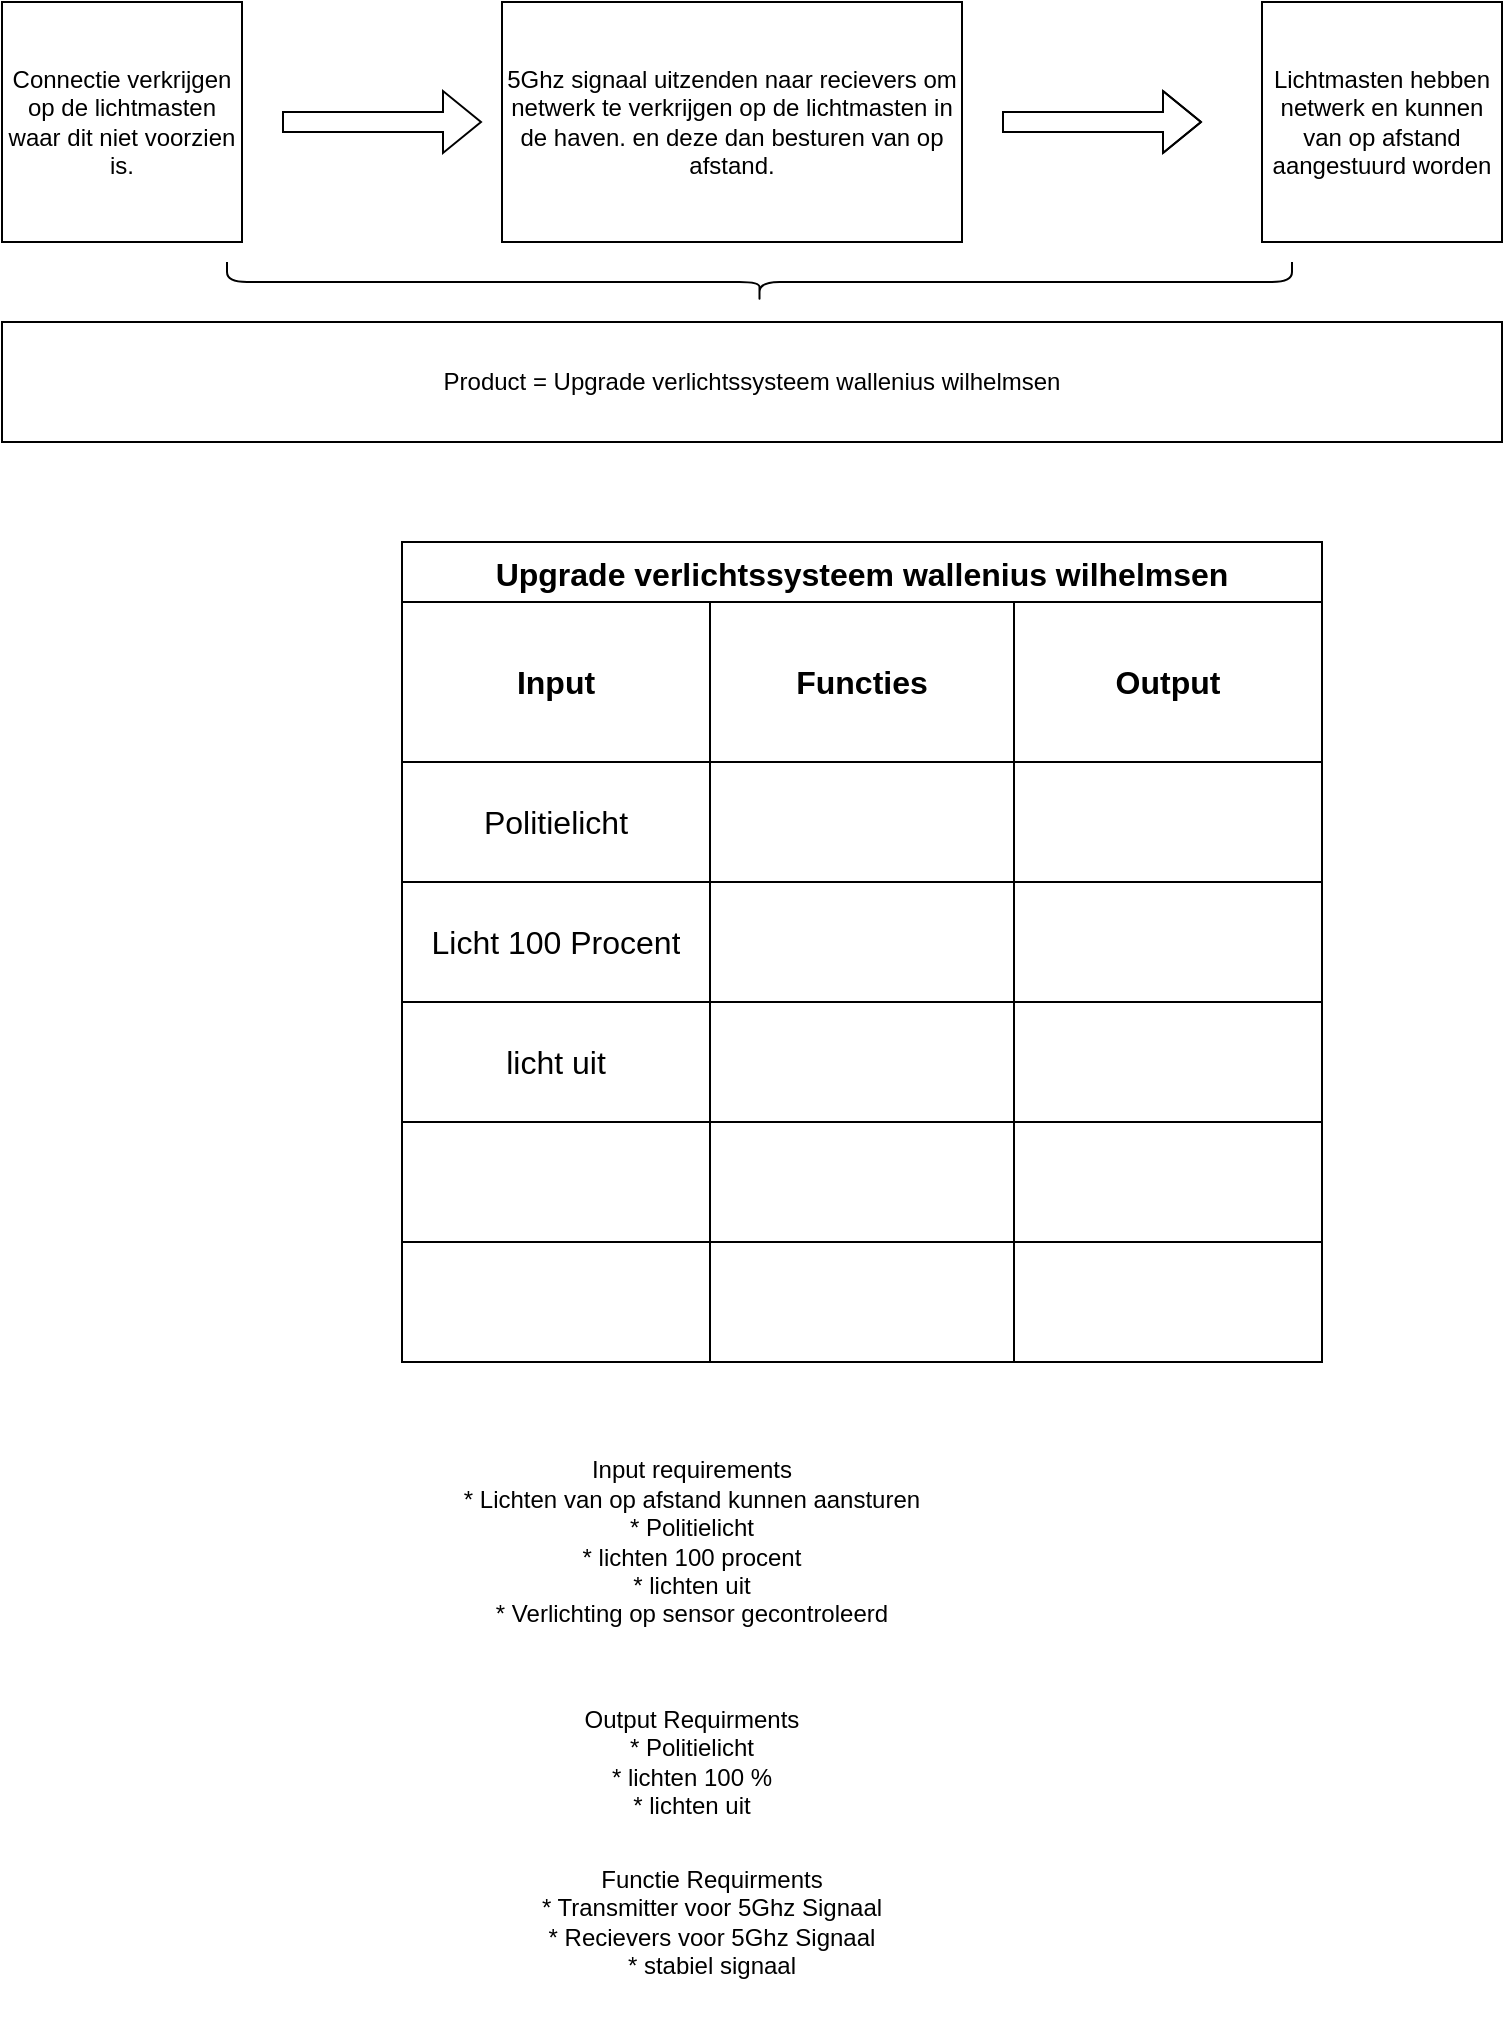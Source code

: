 <mxfile version="21.3.5" type="device">
  <diagram name="Page-1" id="2YBvvXClWsGukQMizWep">
    <mxGraphModel dx="825" dy="736" grid="1" gridSize="10" guides="1" tooltips="1" connect="1" arrows="1" fold="1" page="1" pageScale="1" pageWidth="850" pageHeight="1100" math="0" shadow="0">
      <root>
        <mxCell id="0" />
        <mxCell id="1" parent="0" />
        <mxCell id="CrQSuBvSUl4YXEDlKpVm-1" value="Connectie verkrijgen op de lichtmasten waar dit niet voorzien is." style="whiteSpace=wrap;html=1;aspect=fixed;" parent="1" vertex="1">
          <mxGeometry x="40" y="80" width="120" height="120" as="geometry" />
        </mxCell>
        <mxCell id="CrQSuBvSUl4YXEDlKpVm-3" value="" style="shape=flexArrow;endArrow=classic;html=1;rounded=0;" parent="1" edge="1">
          <mxGeometry width="50" height="50" relative="1" as="geometry">
            <mxPoint x="180" y="140" as="sourcePoint" />
            <mxPoint x="280" y="140" as="targetPoint" />
          </mxGeometry>
        </mxCell>
        <mxCell id="CrQSuBvSUl4YXEDlKpVm-5" value="5Ghz signaal uitzenden naar recievers om netwerk te verkrijgen op de lichtmasten in de haven. en deze dan besturen van op afstand." style="rounded=0;whiteSpace=wrap;html=1;" parent="1" vertex="1">
          <mxGeometry x="290" y="80" width="230" height="120" as="geometry" />
        </mxCell>
        <mxCell id="CrQSuBvSUl4YXEDlKpVm-6" value="" style="shape=flexArrow;endArrow=classic;html=1;rounded=0;" parent="1" edge="1">
          <mxGeometry width="50" height="50" relative="1" as="geometry">
            <mxPoint x="540" y="140" as="sourcePoint" />
            <mxPoint x="640" y="140" as="targetPoint" />
            <Array as="points">
              <mxPoint x="620" y="140" />
            </Array>
          </mxGeometry>
        </mxCell>
        <mxCell id="CrQSuBvSUl4YXEDlKpVm-7" value="Lichtmasten hebben netwerk en kunnen van op afstand aangestuurd worden" style="rounded=0;whiteSpace=wrap;html=1;" parent="1" vertex="1">
          <mxGeometry x="670" y="80" width="120" height="120" as="geometry" />
        </mxCell>
        <mxCell id="CrQSuBvSUl4YXEDlKpVm-8" value="Product = Upgrade verlichtssysteem wallenius wilhelmsen" style="rounded=0;whiteSpace=wrap;html=1;" parent="1" vertex="1">
          <mxGeometry x="40" y="240" width="750" height="60" as="geometry" />
        </mxCell>
        <mxCell id="CrQSuBvSUl4YXEDlKpVm-9" value="" style="shape=curlyBracket;whiteSpace=wrap;html=1;rounded=1;flipH=1;labelPosition=right;verticalLabelPosition=middle;align=left;verticalAlign=middle;rotation=90;" parent="1" vertex="1">
          <mxGeometry x="408.75" y="-46.25" width="20" height="532.5" as="geometry" />
        </mxCell>
        <mxCell id="L2XS22Iwqnyf6qpfAOOI-2" value="Upgrade verlichtssysteem wallenius wilhelmsen" style="shape=table;startSize=30;container=1;collapsible=0;childLayout=tableLayout;strokeColor=default;fontSize=16;fontStyle=1" vertex="1" parent="1">
          <mxGeometry x="240" y="350" width="460" height="410" as="geometry" />
        </mxCell>
        <mxCell id="L2XS22Iwqnyf6qpfAOOI-3" value="" style="shape=tableRow;horizontal=0;startSize=0;swimlaneHead=0;swimlaneBody=0;strokeColor=inherit;top=0;left=0;bottom=0;right=0;collapsible=0;dropTarget=0;fillColor=none;points=[[0,0.5],[1,0.5]];portConstraint=eastwest;fontSize=16;" vertex="1" parent="L2XS22Iwqnyf6qpfAOOI-2">
          <mxGeometry y="30" width="460" height="80" as="geometry" />
        </mxCell>
        <mxCell id="L2XS22Iwqnyf6qpfAOOI-4" value="&lt;b&gt;Input&lt;/b&gt;" style="shape=partialRectangle;html=1;whiteSpace=wrap;connectable=0;strokeColor=inherit;overflow=hidden;fillColor=none;top=0;left=0;bottom=0;right=0;pointerEvents=1;fontSize=16;" vertex="1" parent="L2XS22Iwqnyf6qpfAOOI-3">
          <mxGeometry width="154" height="80" as="geometry">
            <mxRectangle width="154" height="80" as="alternateBounds" />
          </mxGeometry>
        </mxCell>
        <mxCell id="L2XS22Iwqnyf6qpfAOOI-5" value="&lt;b&gt;Functies&lt;/b&gt;" style="shape=partialRectangle;html=1;whiteSpace=wrap;connectable=0;strokeColor=inherit;overflow=hidden;fillColor=none;top=0;left=0;bottom=0;right=0;pointerEvents=1;fontSize=16;" vertex="1" parent="L2XS22Iwqnyf6qpfAOOI-3">
          <mxGeometry x="154" width="152" height="80" as="geometry">
            <mxRectangle width="152" height="80" as="alternateBounds" />
          </mxGeometry>
        </mxCell>
        <mxCell id="L2XS22Iwqnyf6qpfAOOI-6" value="&lt;b&gt;Output&lt;/b&gt;" style="shape=partialRectangle;html=1;whiteSpace=wrap;connectable=0;strokeColor=inherit;overflow=hidden;fillColor=none;top=0;left=0;bottom=0;right=0;pointerEvents=1;fontSize=16;" vertex="1" parent="L2XS22Iwqnyf6qpfAOOI-3">
          <mxGeometry x="306" width="154" height="80" as="geometry">
            <mxRectangle width="154" height="80" as="alternateBounds" />
          </mxGeometry>
        </mxCell>
        <mxCell id="L2XS22Iwqnyf6qpfAOOI-7" value="" style="shape=tableRow;horizontal=0;startSize=0;swimlaneHead=0;swimlaneBody=0;strokeColor=inherit;top=0;left=0;bottom=0;right=0;collapsible=0;dropTarget=0;fillColor=none;points=[[0,0.5],[1,0.5]];portConstraint=eastwest;fontSize=16;" vertex="1" parent="L2XS22Iwqnyf6qpfAOOI-2">
          <mxGeometry y="110" width="460" height="60" as="geometry" />
        </mxCell>
        <mxCell id="L2XS22Iwqnyf6qpfAOOI-8" value="Politielicht" style="shape=partialRectangle;html=1;whiteSpace=wrap;connectable=0;strokeColor=inherit;overflow=hidden;fillColor=none;top=0;left=0;bottom=0;right=0;pointerEvents=1;fontSize=16;" vertex="1" parent="L2XS22Iwqnyf6qpfAOOI-7">
          <mxGeometry width="154" height="60" as="geometry">
            <mxRectangle width="154" height="60" as="alternateBounds" />
          </mxGeometry>
        </mxCell>
        <mxCell id="L2XS22Iwqnyf6qpfAOOI-9" value="" style="shape=partialRectangle;html=1;whiteSpace=wrap;connectable=0;strokeColor=inherit;overflow=hidden;fillColor=none;top=0;left=0;bottom=0;right=0;pointerEvents=1;fontSize=16;" vertex="1" parent="L2XS22Iwqnyf6qpfAOOI-7">
          <mxGeometry x="154" width="152" height="60" as="geometry">
            <mxRectangle width="152" height="60" as="alternateBounds" />
          </mxGeometry>
        </mxCell>
        <mxCell id="L2XS22Iwqnyf6qpfAOOI-10" value="" style="shape=partialRectangle;html=1;whiteSpace=wrap;connectable=0;strokeColor=inherit;overflow=hidden;fillColor=none;top=0;left=0;bottom=0;right=0;pointerEvents=1;fontSize=16;" vertex="1" parent="L2XS22Iwqnyf6qpfAOOI-7">
          <mxGeometry x="306" width="154" height="60" as="geometry">
            <mxRectangle width="154" height="60" as="alternateBounds" />
          </mxGeometry>
        </mxCell>
        <mxCell id="L2XS22Iwqnyf6qpfAOOI-11" value="" style="shape=tableRow;horizontal=0;startSize=0;swimlaneHead=0;swimlaneBody=0;strokeColor=inherit;top=0;left=0;bottom=0;right=0;collapsible=0;dropTarget=0;fillColor=none;points=[[0,0.5],[1,0.5]];portConstraint=eastwest;fontSize=16;" vertex="1" parent="L2XS22Iwqnyf6qpfAOOI-2">
          <mxGeometry y="170" width="460" height="60" as="geometry" />
        </mxCell>
        <mxCell id="L2XS22Iwqnyf6qpfAOOI-12" value="Licht 100 Procent" style="shape=partialRectangle;html=1;whiteSpace=wrap;connectable=0;strokeColor=inherit;overflow=hidden;fillColor=none;top=0;left=0;bottom=0;right=0;pointerEvents=1;fontSize=16;" vertex="1" parent="L2XS22Iwqnyf6qpfAOOI-11">
          <mxGeometry width="154" height="60" as="geometry">
            <mxRectangle width="154" height="60" as="alternateBounds" />
          </mxGeometry>
        </mxCell>
        <mxCell id="L2XS22Iwqnyf6qpfAOOI-13" value="" style="shape=partialRectangle;html=1;whiteSpace=wrap;connectable=0;strokeColor=inherit;overflow=hidden;fillColor=none;top=0;left=0;bottom=0;right=0;pointerEvents=1;fontSize=16;" vertex="1" parent="L2XS22Iwqnyf6qpfAOOI-11">
          <mxGeometry x="154" width="152" height="60" as="geometry">
            <mxRectangle width="152" height="60" as="alternateBounds" />
          </mxGeometry>
        </mxCell>
        <mxCell id="L2XS22Iwqnyf6qpfAOOI-14" value="" style="shape=partialRectangle;html=1;whiteSpace=wrap;connectable=0;strokeColor=inherit;overflow=hidden;fillColor=none;top=0;left=0;bottom=0;right=0;pointerEvents=1;fontSize=16;" vertex="1" parent="L2XS22Iwqnyf6qpfAOOI-11">
          <mxGeometry x="306" width="154" height="60" as="geometry">
            <mxRectangle width="154" height="60" as="alternateBounds" />
          </mxGeometry>
        </mxCell>
        <mxCell id="L2XS22Iwqnyf6qpfAOOI-21" style="shape=tableRow;horizontal=0;startSize=0;swimlaneHead=0;swimlaneBody=0;strokeColor=inherit;top=0;left=0;bottom=0;right=0;collapsible=0;dropTarget=0;fillColor=none;points=[[0,0.5],[1,0.5]];portConstraint=eastwest;fontSize=16;" vertex="1" parent="L2XS22Iwqnyf6qpfAOOI-2">
          <mxGeometry y="230" width="460" height="60" as="geometry" />
        </mxCell>
        <mxCell id="L2XS22Iwqnyf6qpfAOOI-22" value="licht uit" style="shape=partialRectangle;html=1;whiteSpace=wrap;connectable=0;strokeColor=inherit;overflow=hidden;fillColor=none;top=0;left=0;bottom=0;right=0;pointerEvents=1;fontSize=16;" vertex="1" parent="L2XS22Iwqnyf6qpfAOOI-21">
          <mxGeometry width="154" height="60" as="geometry">
            <mxRectangle width="154" height="60" as="alternateBounds" />
          </mxGeometry>
        </mxCell>
        <mxCell id="L2XS22Iwqnyf6qpfAOOI-23" style="shape=partialRectangle;html=1;whiteSpace=wrap;connectable=0;strokeColor=inherit;overflow=hidden;fillColor=none;top=0;left=0;bottom=0;right=0;pointerEvents=1;fontSize=16;" vertex="1" parent="L2XS22Iwqnyf6qpfAOOI-21">
          <mxGeometry x="154" width="152" height="60" as="geometry">
            <mxRectangle width="152" height="60" as="alternateBounds" />
          </mxGeometry>
        </mxCell>
        <mxCell id="L2XS22Iwqnyf6qpfAOOI-24" style="shape=partialRectangle;html=1;whiteSpace=wrap;connectable=0;strokeColor=inherit;overflow=hidden;fillColor=none;top=0;left=0;bottom=0;right=0;pointerEvents=1;fontSize=16;" vertex="1" parent="L2XS22Iwqnyf6qpfAOOI-21">
          <mxGeometry x="306" width="154" height="60" as="geometry">
            <mxRectangle width="154" height="60" as="alternateBounds" />
          </mxGeometry>
        </mxCell>
        <mxCell id="L2XS22Iwqnyf6qpfAOOI-25" style="shape=tableRow;horizontal=0;startSize=0;swimlaneHead=0;swimlaneBody=0;strokeColor=inherit;top=0;left=0;bottom=0;right=0;collapsible=0;dropTarget=0;fillColor=none;points=[[0,0.5],[1,0.5]];portConstraint=eastwest;fontSize=16;" vertex="1" parent="L2XS22Iwqnyf6qpfAOOI-2">
          <mxGeometry y="290" width="460" height="60" as="geometry" />
        </mxCell>
        <mxCell id="L2XS22Iwqnyf6qpfAOOI-26" style="shape=partialRectangle;html=1;whiteSpace=wrap;connectable=0;strokeColor=inherit;overflow=hidden;fillColor=none;top=0;left=0;bottom=0;right=0;pointerEvents=1;fontSize=16;" vertex="1" parent="L2XS22Iwqnyf6qpfAOOI-25">
          <mxGeometry width="154" height="60" as="geometry">
            <mxRectangle width="154" height="60" as="alternateBounds" />
          </mxGeometry>
        </mxCell>
        <mxCell id="L2XS22Iwqnyf6qpfAOOI-27" style="shape=partialRectangle;html=1;whiteSpace=wrap;connectable=0;strokeColor=inherit;overflow=hidden;fillColor=none;top=0;left=0;bottom=0;right=0;pointerEvents=1;fontSize=16;" vertex="1" parent="L2XS22Iwqnyf6qpfAOOI-25">
          <mxGeometry x="154" width="152" height="60" as="geometry">
            <mxRectangle width="152" height="60" as="alternateBounds" />
          </mxGeometry>
        </mxCell>
        <mxCell id="L2XS22Iwqnyf6qpfAOOI-28" style="shape=partialRectangle;html=1;whiteSpace=wrap;connectable=0;strokeColor=inherit;overflow=hidden;fillColor=none;top=0;left=0;bottom=0;right=0;pointerEvents=1;fontSize=16;" vertex="1" parent="L2XS22Iwqnyf6qpfAOOI-25">
          <mxGeometry x="306" width="154" height="60" as="geometry">
            <mxRectangle width="154" height="60" as="alternateBounds" />
          </mxGeometry>
        </mxCell>
        <mxCell id="L2XS22Iwqnyf6qpfAOOI-29" style="shape=tableRow;horizontal=0;startSize=0;swimlaneHead=0;swimlaneBody=0;strokeColor=inherit;top=0;left=0;bottom=0;right=0;collapsible=0;dropTarget=0;fillColor=none;points=[[0,0.5],[1,0.5]];portConstraint=eastwest;fontSize=16;" vertex="1" parent="L2XS22Iwqnyf6qpfAOOI-2">
          <mxGeometry y="350" width="460" height="60" as="geometry" />
        </mxCell>
        <mxCell id="L2XS22Iwqnyf6qpfAOOI-30" style="shape=partialRectangle;html=1;whiteSpace=wrap;connectable=0;strokeColor=inherit;overflow=hidden;fillColor=none;top=0;left=0;bottom=0;right=0;pointerEvents=1;fontSize=16;" vertex="1" parent="L2XS22Iwqnyf6qpfAOOI-29">
          <mxGeometry width="154" height="60" as="geometry">
            <mxRectangle width="154" height="60" as="alternateBounds" />
          </mxGeometry>
        </mxCell>
        <mxCell id="L2XS22Iwqnyf6qpfAOOI-31" style="shape=partialRectangle;html=1;whiteSpace=wrap;connectable=0;strokeColor=inherit;overflow=hidden;fillColor=none;top=0;left=0;bottom=0;right=0;pointerEvents=1;fontSize=16;" vertex="1" parent="L2XS22Iwqnyf6qpfAOOI-29">
          <mxGeometry x="154" width="152" height="60" as="geometry">
            <mxRectangle width="152" height="60" as="alternateBounds" />
          </mxGeometry>
        </mxCell>
        <mxCell id="L2XS22Iwqnyf6qpfAOOI-32" style="shape=partialRectangle;html=1;whiteSpace=wrap;connectable=0;strokeColor=inherit;overflow=hidden;fillColor=none;top=0;left=0;bottom=0;right=0;pointerEvents=1;fontSize=16;" vertex="1" parent="L2XS22Iwqnyf6qpfAOOI-29">
          <mxGeometry x="306" width="154" height="60" as="geometry">
            <mxRectangle width="154" height="60" as="alternateBounds" />
          </mxGeometry>
        </mxCell>
        <mxCell id="L2XS22Iwqnyf6qpfAOOI-33" value="Input requirements&lt;br&gt;* Lichten van op afstand kunnen aansturen&lt;br&gt;* Politielicht&lt;br&gt;* lichten 100 procent&lt;br&gt;* lichten uit&lt;br&gt;* Verlichting op sensor gecontroleerd" style="text;html=1;strokeColor=none;fillColor=none;align=center;verticalAlign=middle;whiteSpace=wrap;rounded=0;" vertex="1" parent="1">
          <mxGeometry x="150" y="800" width="470" height="100" as="geometry" />
        </mxCell>
        <mxCell id="L2XS22Iwqnyf6qpfAOOI-34" value="Output Requirments&lt;br&gt;* Politielicht&lt;br&gt;* lichten 100 %&lt;br&gt;* lichten uit" style="text;html=1;strokeColor=none;fillColor=none;align=center;verticalAlign=middle;whiteSpace=wrap;rounded=0;" vertex="1" parent="1">
          <mxGeometry x="150" y="910" width="470" height="100" as="geometry" />
        </mxCell>
        <mxCell id="L2XS22Iwqnyf6qpfAOOI-35" value="Functie Requirments&lt;br&gt;* Transmitter voor 5Ghz Signaal&lt;br&gt;* Recievers voor 5Ghz Signaal&lt;br&gt;* stabiel signaal" style="text;html=1;strokeColor=none;fillColor=none;align=center;verticalAlign=middle;whiteSpace=wrap;rounded=0;" vertex="1" parent="1">
          <mxGeometry x="160" y="990" width="470" height="100" as="geometry" />
        </mxCell>
      </root>
    </mxGraphModel>
  </diagram>
</mxfile>
